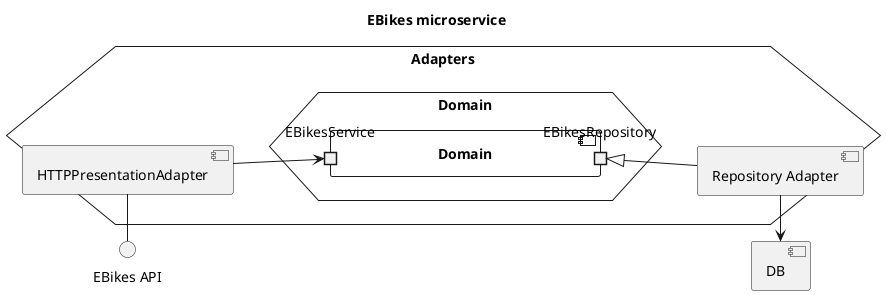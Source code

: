 @startuml ebikes-components

title "EBikes microservice"

left to right direction

component "DB"
interface "EBikes API" as EBikesAPI

hexagon Adapters {
    hexagon Domain as DomainHex {
        component Domain {
            portout "EBikesRepository" as Repo
            portin EBikesService
        }
    }

    component "Repository Adapter" as RepoAdapter
    RepoAdapter -u-|> Repo
    RepoAdapter -l-> DB

    component "HTTPPresentationAdapter" as HTTPAdapter
    HTTPAdapter -d-> EBikesService
    HTTPAdapter -l-() EBikesAPI
}

@enduml
